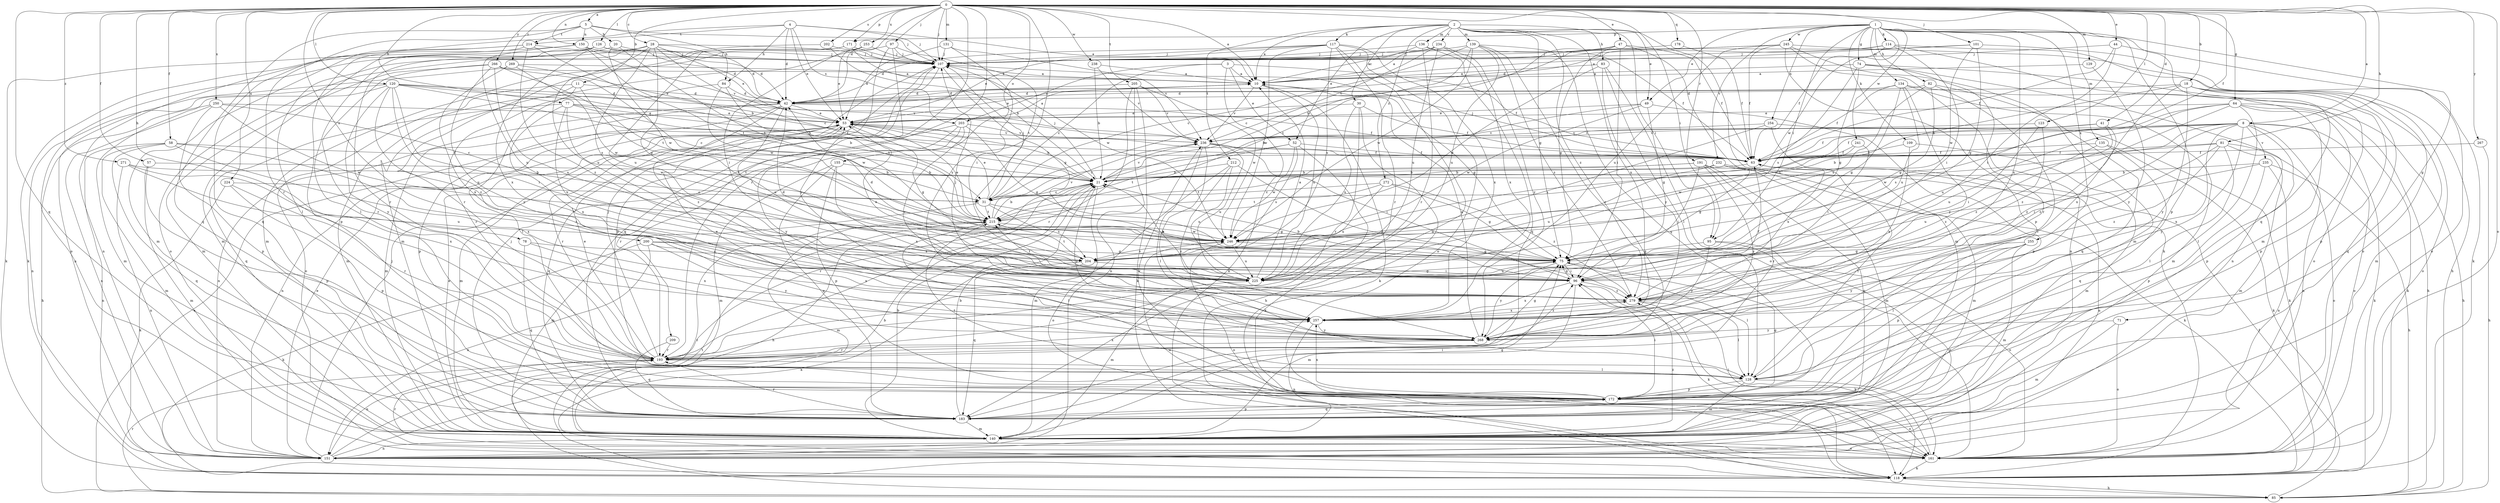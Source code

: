 strict digraph  {
0;
1;
2;
3;
4;
5;
8;
10;
11;
18;
20;
21;
28;
30;
31;
41;
42;
44;
47;
49;
52;
53;
57;
58;
63;
64;
71;
74;
75;
77;
78;
81;
82;
83;
84;
85;
95;
96;
97;
101;
107;
109;
114;
117;
118;
120;
123;
126;
128;
129;
131;
134;
135;
136;
139;
140;
150;
151;
155;
161;
171;
172;
178;
183;
191;
193;
200;
202;
203;
204;
205;
209;
212;
214;
215;
224;
225;
232;
234;
235;
236;
238;
241;
245;
246;
250;
253;
254;
255;
257;
266;
267;
268;
269;
271;
272;
279;
0 -> 5  [label=a];
0 -> 8  [label=a];
0 -> 10  [label=a];
0 -> 11  [label=b];
0 -> 18  [label=b];
0 -> 28  [label=c];
0 -> 41  [label=d];
0 -> 42  [label=d];
0 -> 44  [label=e];
0 -> 47  [label=e];
0 -> 57  [label=f];
0 -> 58  [label=f];
0 -> 63  [label=f];
0 -> 64  [label=g];
0 -> 77  [label=h];
0 -> 78  [label=h];
0 -> 81  [label=h];
0 -> 95  [label=i];
0 -> 97  [label=j];
0 -> 101  [label=j];
0 -> 107  [label=j];
0 -> 120  [label=l];
0 -> 123  [label=l];
0 -> 126  [label=l];
0 -> 129  [label=m];
0 -> 131  [label=m];
0 -> 150  [label=n];
0 -> 155  [label=o];
0 -> 161  [label=o];
0 -> 171  [label=p];
0 -> 178  [label=q];
0 -> 183  [label=q];
0 -> 191  [label=r];
0 -> 193  [label=r];
0 -> 200  [label=s];
0 -> 202  [label=s];
0 -> 205  [label=t];
0 -> 209  [label=t];
0 -> 224  [label=u];
0 -> 238  [label=w];
0 -> 250  [label=x];
0 -> 253  [label=x];
0 -> 266  [label=y];
0 -> 267  [label=y];
0 -> 268  [label=y];
0 -> 269  [label=z];
0 -> 271  [label=z];
1 -> 49  [label=e];
1 -> 71  [label=g];
1 -> 74  [label=g];
1 -> 82  [label=h];
1 -> 95  [label=i];
1 -> 109  [label=k];
1 -> 114  [label=k];
1 -> 134  [label=m];
1 -> 135  [label=m];
1 -> 171  [label=p];
1 -> 172  [label=p];
1 -> 183  [label=q];
1 -> 232  [label=v];
1 -> 241  [label=w];
1 -> 245  [label=w];
1 -> 246  [label=w];
1 -> 254  [label=x];
1 -> 255  [label=x];
1 -> 257  [label=x];
2 -> 10  [label=a];
2 -> 30  [label=c];
2 -> 49  [label=e];
2 -> 52  [label=e];
2 -> 75  [label=g];
2 -> 83  [label=h];
2 -> 95  [label=i];
2 -> 117  [label=k];
2 -> 118  [label=k];
2 -> 136  [label=m];
2 -> 139  [label=m];
2 -> 212  [label=t];
2 -> 234  [label=v];
2 -> 257  [label=x];
2 -> 272  [label=z];
2 -> 279  [label=z];
3 -> 10  [label=a];
3 -> 31  [label=c];
3 -> 52  [label=e];
3 -> 63  [label=f];
3 -> 118  [label=k];
3 -> 203  [label=s];
4 -> 10  [label=a];
4 -> 42  [label=d];
4 -> 53  [label=e];
4 -> 84  [label=h];
4 -> 107  [label=j];
4 -> 183  [label=q];
4 -> 203  [label=s];
4 -> 214  [label=t];
5 -> 20  [label=b];
5 -> 84  [label=h];
5 -> 107  [label=j];
5 -> 150  [label=n];
5 -> 183  [label=q];
5 -> 193  [label=r];
5 -> 214  [label=t];
8 -> 63  [label=f];
8 -> 118  [label=k];
8 -> 151  [label=n];
8 -> 161  [label=o];
8 -> 172  [label=p];
8 -> 215  [label=t];
8 -> 235  [label=v];
8 -> 236  [label=v];
8 -> 246  [label=w];
8 -> 257  [label=x];
8 -> 268  [label=y];
8 -> 279  [label=z];
10 -> 42  [label=d];
10 -> 53  [label=e];
10 -> 75  [label=g];
10 -> 118  [label=k];
10 -> 225  [label=u];
10 -> 236  [label=v];
11 -> 42  [label=d];
11 -> 128  [label=l];
11 -> 140  [label=m];
11 -> 161  [label=o];
11 -> 204  [label=s];
18 -> 21  [label=b];
18 -> 42  [label=d];
18 -> 140  [label=m];
18 -> 161  [label=o];
18 -> 172  [label=p];
18 -> 183  [label=q];
18 -> 257  [label=x];
18 -> 268  [label=y];
20 -> 107  [label=j];
20 -> 118  [label=k];
20 -> 215  [label=t];
20 -> 246  [label=w];
21 -> 31  [label=c];
21 -> 85  [label=h];
21 -> 107  [label=j];
21 -> 161  [label=o];
21 -> 193  [label=r];
21 -> 236  [label=v];
21 -> 268  [label=y];
28 -> 31  [label=c];
28 -> 42  [label=d];
28 -> 53  [label=e];
28 -> 75  [label=g];
28 -> 107  [label=j];
28 -> 128  [label=l];
28 -> 161  [label=o];
28 -> 204  [label=s];
28 -> 225  [label=u];
30 -> 53  [label=e];
30 -> 63  [label=f];
30 -> 85  [label=h];
30 -> 193  [label=r];
30 -> 225  [label=u];
31 -> 53  [label=e];
31 -> 75  [label=g];
31 -> 107  [label=j];
31 -> 140  [label=m];
31 -> 204  [label=s];
31 -> 215  [label=t];
41 -> 63  [label=f];
41 -> 225  [label=u];
41 -> 236  [label=v];
41 -> 279  [label=z];
42 -> 53  [label=e];
42 -> 63  [label=f];
42 -> 140  [label=m];
42 -> 151  [label=n];
42 -> 172  [label=p];
42 -> 225  [label=u];
42 -> 279  [label=z];
44 -> 63  [label=f];
44 -> 96  [label=i];
44 -> 107  [label=j];
44 -> 161  [label=o];
47 -> 63  [label=f];
47 -> 75  [label=g];
47 -> 96  [label=i];
47 -> 107  [label=j];
47 -> 140  [label=m];
47 -> 215  [label=t];
49 -> 21  [label=b];
49 -> 53  [label=e];
49 -> 75  [label=g];
49 -> 172  [label=p];
49 -> 246  [label=w];
52 -> 31  [label=c];
52 -> 63  [label=f];
52 -> 118  [label=k];
52 -> 204  [label=s];
52 -> 215  [label=t];
52 -> 246  [label=w];
53 -> 10  [label=a];
53 -> 21  [label=b];
53 -> 63  [label=f];
53 -> 75  [label=g];
53 -> 140  [label=m];
53 -> 151  [label=n];
53 -> 193  [label=r];
53 -> 236  [label=v];
57 -> 21  [label=b];
57 -> 140  [label=m];
57 -> 172  [label=p];
58 -> 63  [label=f];
58 -> 140  [label=m];
58 -> 151  [label=n];
58 -> 183  [label=q];
58 -> 257  [label=x];
58 -> 279  [label=z];
63 -> 21  [label=b];
63 -> 107  [label=j];
63 -> 151  [label=n];
64 -> 53  [label=e];
64 -> 85  [label=h];
64 -> 118  [label=k];
64 -> 128  [label=l];
64 -> 172  [label=p];
64 -> 204  [label=s];
64 -> 225  [label=u];
64 -> 279  [label=z];
71 -> 140  [label=m];
71 -> 161  [label=o];
71 -> 268  [label=y];
74 -> 10  [label=a];
74 -> 75  [label=g];
74 -> 151  [label=n];
74 -> 161  [label=o];
74 -> 193  [label=r];
74 -> 204  [label=s];
75 -> 96  [label=i];
75 -> 128  [label=l];
75 -> 225  [label=u];
75 -> 268  [label=y];
77 -> 21  [label=b];
77 -> 53  [label=e];
77 -> 63  [label=f];
77 -> 183  [label=q];
77 -> 225  [label=u];
77 -> 246  [label=w];
77 -> 257  [label=x];
78 -> 183  [label=q];
78 -> 204  [label=s];
78 -> 257  [label=x];
81 -> 21  [label=b];
81 -> 63  [label=f];
81 -> 96  [label=i];
81 -> 128  [label=l];
81 -> 140  [label=m];
81 -> 161  [label=o];
81 -> 279  [label=z];
82 -> 42  [label=d];
82 -> 75  [label=g];
82 -> 128  [label=l];
82 -> 183  [label=q];
82 -> 204  [label=s];
83 -> 10  [label=a];
83 -> 128  [label=l];
83 -> 161  [label=o];
83 -> 246  [label=w];
83 -> 268  [label=y];
84 -> 42  [label=d];
84 -> 193  [label=r];
84 -> 215  [label=t];
84 -> 246  [label=w];
85 -> 53  [label=e];
85 -> 63  [label=f];
85 -> 193  [label=r];
95 -> 75  [label=g];
95 -> 151  [label=n];
95 -> 161  [label=o];
95 -> 268  [label=y];
96 -> 21  [label=b];
96 -> 42  [label=d];
96 -> 53  [label=e];
96 -> 75  [label=g];
96 -> 118  [label=k];
96 -> 140  [label=m];
96 -> 257  [label=x];
96 -> 279  [label=z];
97 -> 107  [label=j];
97 -> 140  [label=m];
97 -> 183  [label=q];
97 -> 215  [label=t];
97 -> 268  [label=y];
101 -> 10  [label=a];
101 -> 75  [label=g];
101 -> 107  [label=j];
101 -> 118  [label=k];
101 -> 246  [label=w];
107 -> 10  [label=a];
107 -> 75  [label=g];
107 -> 172  [label=p];
109 -> 63  [label=f];
109 -> 140  [label=m];
109 -> 257  [label=x];
114 -> 42  [label=d];
114 -> 63  [label=f];
114 -> 96  [label=i];
114 -> 107  [label=j];
114 -> 140  [label=m];
114 -> 161  [label=o];
117 -> 42  [label=d];
117 -> 53  [label=e];
117 -> 107  [label=j];
117 -> 161  [label=o];
117 -> 183  [label=q];
117 -> 193  [label=r];
117 -> 204  [label=s];
117 -> 246  [label=w];
117 -> 257  [label=x];
118 -> 85  [label=h];
118 -> 215  [label=t];
120 -> 21  [label=b];
120 -> 31  [label=c];
120 -> 42  [label=d];
120 -> 96  [label=i];
120 -> 140  [label=m];
120 -> 151  [label=n];
120 -> 225  [label=u];
120 -> 236  [label=v];
120 -> 268  [label=y];
120 -> 279  [label=z];
123 -> 96  [label=i];
123 -> 236  [label=v];
123 -> 279  [label=z];
126 -> 42  [label=d];
126 -> 107  [label=j];
126 -> 128  [label=l];
126 -> 140  [label=m];
126 -> 193  [label=r];
126 -> 257  [label=x];
128 -> 63  [label=f];
128 -> 140  [label=m];
128 -> 161  [label=o];
128 -> 172  [label=p];
129 -> 10  [label=a];
129 -> 268  [label=y];
131 -> 53  [label=e];
131 -> 96  [label=i];
131 -> 107  [label=j];
131 -> 236  [label=v];
134 -> 42  [label=d];
134 -> 63  [label=f];
134 -> 75  [label=g];
134 -> 85  [label=h];
134 -> 140  [label=m];
134 -> 225  [label=u];
134 -> 268  [label=y];
135 -> 63  [label=f];
135 -> 118  [label=k];
135 -> 183  [label=q];
135 -> 279  [label=z];
136 -> 10  [label=a];
136 -> 63  [label=f];
136 -> 107  [label=j];
136 -> 183  [label=q];
136 -> 193  [label=r];
139 -> 21  [label=b];
139 -> 31  [label=c];
139 -> 107  [label=j];
139 -> 183  [label=q];
139 -> 193  [label=r];
139 -> 225  [label=u];
139 -> 246  [label=w];
139 -> 279  [label=z];
140 -> 21  [label=b];
140 -> 53  [label=e];
140 -> 75  [label=g];
140 -> 151  [label=n];
140 -> 161  [label=o];
140 -> 279  [label=z];
150 -> 21  [label=b];
150 -> 42  [label=d];
150 -> 107  [label=j];
150 -> 118  [label=k];
150 -> 225  [label=u];
150 -> 236  [label=v];
151 -> 21  [label=b];
151 -> 53  [label=e];
151 -> 107  [label=j];
151 -> 215  [label=t];
155 -> 21  [label=b];
155 -> 140  [label=m];
155 -> 172  [label=p];
155 -> 183  [label=q];
155 -> 257  [label=x];
161 -> 96  [label=i];
161 -> 118  [label=k];
161 -> 193  [label=r];
161 -> 246  [label=w];
171 -> 107  [label=j];
171 -> 140  [label=m];
171 -> 225  [label=u];
171 -> 246  [label=w];
172 -> 75  [label=g];
172 -> 96  [label=i];
172 -> 161  [label=o];
172 -> 183  [label=q];
172 -> 215  [label=t];
172 -> 236  [label=v];
172 -> 257  [label=x];
178 -> 63  [label=f];
178 -> 107  [label=j];
183 -> 21  [label=b];
183 -> 96  [label=i];
183 -> 107  [label=j];
183 -> 140  [label=m];
183 -> 172  [label=p];
183 -> 193  [label=r];
191 -> 21  [label=b];
191 -> 96  [label=i];
191 -> 140  [label=m];
191 -> 183  [label=q];
191 -> 193  [label=r];
191 -> 215  [label=t];
191 -> 268  [label=y];
193 -> 53  [label=e];
193 -> 107  [label=j];
193 -> 128  [label=l];
193 -> 151  [label=n];
193 -> 257  [label=x];
200 -> 75  [label=g];
200 -> 118  [label=k];
200 -> 151  [label=n];
200 -> 204  [label=s];
200 -> 257  [label=x];
200 -> 268  [label=y];
202 -> 21  [label=b];
202 -> 107  [label=j];
202 -> 161  [label=o];
203 -> 75  [label=g];
203 -> 183  [label=q];
203 -> 193  [label=r];
203 -> 236  [label=v];
203 -> 268  [label=y];
203 -> 279  [label=z];
204 -> 42  [label=d];
204 -> 96  [label=i];
204 -> 118  [label=k];
204 -> 183  [label=q];
204 -> 215  [label=t];
205 -> 42  [label=d];
205 -> 118  [label=k];
205 -> 151  [label=n];
205 -> 193  [label=r];
205 -> 236  [label=v];
205 -> 246  [label=w];
209 -> 183  [label=q];
209 -> 193  [label=r];
212 -> 21  [label=b];
212 -> 140  [label=m];
212 -> 225  [label=u];
212 -> 268  [label=y];
212 -> 279  [label=z];
214 -> 107  [label=j];
214 -> 140  [label=m];
214 -> 151  [label=n];
214 -> 172  [label=p];
214 -> 215  [label=t];
214 -> 279  [label=z];
215 -> 21  [label=b];
215 -> 53  [label=e];
215 -> 128  [label=l];
215 -> 140  [label=m];
215 -> 236  [label=v];
215 -> 246  [label=w];
224 -> 31  [label=c];
224 -> 118  [label=k];
224 -> 172  [label=p];
224 -> 193  [label=r];
225 -> 10  [label=a];
225 -> 21  [label=b];
225 -> 75  [label=g];
225 -> 140  [label=m];
225 -> 215  [label=t];
232 -> 21  [label=b];
232 -> 75  [label=g];
232 -> 118  [label=k];
232 -> 140  [label=m];
232 -> 225  [label=u];
234 -> 10  [label=a];
234 -> 107  [label=j];
234 -> 225  [label=u];
234 -> 236  [label=v];
234 -> 257  [label=x];
234 -> 268  [label=y];
235 -> 21  [label=b];
235 -> 85  [label=h];
235 -> 151  [label=n];
235 -> 172  [label=p];
235 -> 225  [label=u];
236 -> 63  [label=f];
236 -> 96  [label=i];
236 -> 128  [label=l];
236 -> 225  [label=u];
236 -> 257  [label=x];
238 -> 10  [label=a];
238 -> 21  [label=b];
238 -> 236  [label=v];
241 -> 63  [label=f];
241 -> 96  [label=i];
241 -> 246  [label=w];
245 -> 31  [label=c];
245 -> 63  [label=f];
245 -> 85  [label=h];
245 -> 107  [label=j];
245 -> 140  [label=m];
245 -> 151  [label=n];
245 -> 172  [label=p];
245 -> 225  [label=u];
246 -> 75  [label=g];
246 -> 161  [label=o];
246 -> 204  [label=s];
246 -> 225  [label=u];
250 -> 31  [label=c];
250 -> 53  [label=e];
250 -> 85  [label=h];
250 -> 151  [label=n];
250 -> 172  [label=p];
250 -> 246  [label=w];
253 -> 53  [label=e];
253 -> 96  [label=i];
253 -> 107  [label=j];
253 -> 193  [label=r];
254 -> 118  [label=k];
254 -> 204  [label=s];
254 -> 236  [label=v];
254 -> 257  [label=x];
255 -> 75  [label=g];
255 -> 128  [label=l];
255 -> 140  [label=m];
255 -> 172  [label=p];
255 -> 268  [label=y];
257 -> 151  [label=n];
257 -> 268  [label=y];
257 -> 279  [label=z];
266 -> 10  [label=a];
266 -> 140  [label=m];
266 -> 193  [label=r];
266 -> 215  [label=t];
266 -> 225  [label=u];
266 -> 246  [label=w];
266 -> 268  [label=y];
267 -> 63  [label=f];
267 -> 85  [label=h];
268 -> 10  [label=a];
268 -> 53  [label=e];
268 -> 75  [label=g];
268 -> 193  [label=r];
269 -> 10  [label=a];
269 -> 53  [label=e];
269 -> 151  [label=n];
269 -> 246  [label=w];
269 -> 257  [label=x];
271 -> 21  [label=b];
271 -> 151  [label=n];
271 -> 225  [label=u];
271 -> 257  [label=x];
272 -> 31  [label=c];
272 -> 75  [label=g];
272 -> 215  [label=t];
272 -> 225  [label=u];
272 -> 279  [label=z];
279 -> 63  [label=f];
279 -> 107  [label=j];
279 -> 118  [label=k];
279 -> 128  [label=l];
279 -> 257  [label=x];
}
